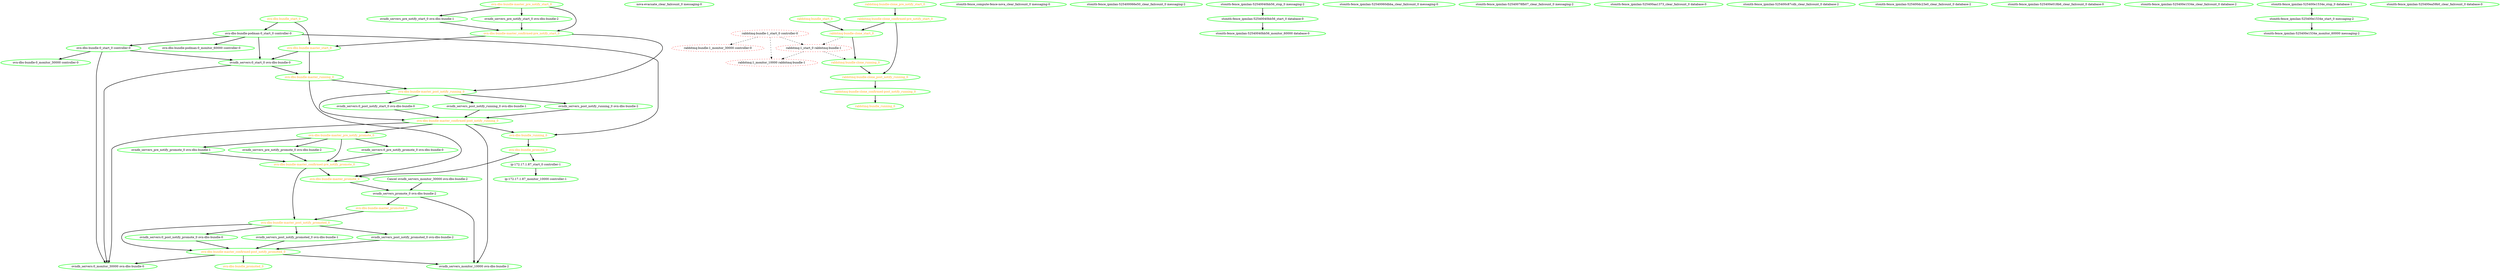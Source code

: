  digraph "g" {
"Cancel ovndb_servers_monitor_30000 ovn-dbs-bundle-2" -> "ovndb_servers_promote_0 ovn-dbs-bundle-2" [ style = bold]
"Cancel ovndb_servers_monitor_30000 ovn-dbs-bundle-2" [ style=bold color="green" fontcolor="black"]
"ip-172.17.1.87_monitor_10000 controller-1" [ style=bold color="green" fontcolor="black"]
"ip-172.17.1.87_start_0 controller-1" -> "ip-172.17.1.87_monitor_10000 controller-1" [ style = bold]
"ip-172.17.1.87_start_0 controller-1" [ style=bold color="green" fontcolor="black"]
"nova-evacuate_clear_failcount_0 messaging-0" [ style=bold color="green" fontcolor="black"]
"ovn-dbs-bundle-0_monitor_30000 controller-0" [ style=bold color="green" fontcolor="black"]
"ovn-dbs-bundle-0_start_0 controller-0" -> "ovn-dbs-bundle-0_monitor_30000 controller-0" [ style = bold]
"ovn-dbs-bundle-0_start_0 controller-0" -> "ovndb_servers:0_monitor_30000 ovn-dbs-bundle-0" [ style = bold]
"ovn-dbs-bundle-0_start_0 controller-0" -> "ovndb_servers:0_start_0 ovn-dbs-bundle-0" [ style = bold]
"ovn-dbs-bundle-0_start_0 controller-0" [ style=bold color="green" fontcolor="black"]
"ovn-dbs-bundle-master_confirmed-post_notify_promoted_0" -> "ovn-dbs-bundle_promoted_0" [ style = bold]
"ovn-dbs-bundle-master_confirmed-post_notify_promoted_0" -> "ovndb_servers:0_monitor_30000 ovn-dbs-bundle-0" [ style = bold]
"ovn-dbs-bundle-master_confirmed-post_notify_promoted_0" -> "ovndb_servers_monitor_10000 ovn-dbs-bundle-2" [ style = bold]
"ovn-dbs-bundle-master_confirmed-post_notify_promoted_0" [ style=bold color="green" fontcolor="orange"]
"ovn-dbs-bundle-master_confirmed-post_notify_running_0" -> "ovn-dbs-bundle-master_pre_notify_promote_0" [ style = bold]
"ovn-dbs-bundle-master_confirmed-post_notify_running_0" -> "ovn-dbs-bundle_running_0" [ style = bold]
"ovn-dbs-bundle-master_confirmed-post_notify_running_0" -> "ovndb_servers:0_monitor_30000 ovn-dbs-bundle-0" [ style = bold]
"ovn-dbs-bundle-master_confirmed-post_notify_running_0" -> "ovndb_servers_monitor_10000 ovn-dbs-bundle-2" [ style = bold]
"ovn-dbs-bundle-master_confirmed-post_notify_running_0" [ style=bold color="green" fontcolor="orange"]
"ovn-dbs-bundle-master_confirmed-pre_notify_promote_0" -> "ovn-dbs-bundle-master_post_notify_promoted_0" [ style = bold]
"ovn-dbs-bundle-master_confirmed-pre_notify_promote_0" -> "ovn-dbs-bundle-master_promote_0" [ style = bold]
"ovn-dbs-bundle-master_confirmed-pre_notify_promote_0" [ style=bold color="green" fontcolor="orange"]
"ovn-dbs-bundle-master_confirmed-pre_notify_start_0" -> "ovn-dbs-bundle-master_post_notify_running_0" [ style = bold]
"ovn-dbs-bundle-master_confirmed-pre_notify_start_0" -> "ovn-dbs-bundle-master_start_0" [ style = bold]
"ovn-dbs-bundle-master_confirmed-pre_notify_start_0" [ style=bold color="green" fontcolor="orange"]
"ovn-dbs-bundle-master_post_notify_promoted_0" -> "ovn-dbs-bundle-master_confirmed-post_notify_promoted_0" [ style = bold]
"ovn-dbs-bundle-master_post_notify_promoted_0" -> "ovndb_servers:0_post_notify_promote_0 ovn-dbs-bundle-0" [ style = bold]
"ovn-dbs-bundle-master_post_notify_promoted_0" -> "ovndb_servers_post_notify_promoted_0 ovn-dbs-bundle-1" [ style = bold]
"ovn-dbs-bundle-master_post_notify_promoted_0" -> "ovndb_servers_post_notify_promoted_0 ovn-dbs-bundle-2" [ style = bold]
"ovn-dbs-bundle-master_post_notify_promoted_0" [ style=bold color="green" fontcolor="orange"]
"ovn-dbs-bundle-master_post_notify_running_0" -> "ovn-dbs-bundle-master_confirmed-post_notify_running_0" [ style = bold]
"ovn-dbs-bundle-master_post_notify_running_0" -> "ovndb_servers:0_post_notify_start_0 ovn-dbs-bundle-0" [ style = bold]
"ovn-dbs-bundle-master_post_notify_running_0" -> "ovndb_servers_post_notify_running_0 ovn-dbs-bundle-1" [ style = bold]
"ovn-dbs-bundle-master_post_notify_running_0" -> "ovndb_servers_post_notify_running_0 ovn-dbs-bundle-2" [ style = bold]
"ovn-dbs-bundle-master_post_notify_running_0" [ style=bold color="green" fontcolor="orange"]
"ovn-dbs-bundle-master_pre_notify_promote_0" -> "ovn-dbs-bundle-master_confirmed-pre_notify_promote_0" [ style = bold]
"ovn-dbs-bundle-master_pre_notify_promote_0" -> "ovndb_servers:0_pre_notify_promote_0 ovn-dbs-bundle-0" [ style = bold]
"ovn-dbs-bundle-master_pre_notify_promote_0" -> "ovndb_servers_pre_notify_promote_0 ovn-dbs-bundle-1" [ style = bold]
"ovn-dbs-bundle-master_pre_notify_promote_0" -> "ovndb_servers_pre_notify_promote_0 ovn-dbs-bundle-2" [ style = bold]
"ovn-dbs-bundle-master_pre_notify_promote_0" [ style=bold color="green" fontcolor="orange"]
"ovn-dbs-bundle-master_pre_notify_start_0" -> "ovn-dbs-bundle-master_confirmed-pre_notify_start_0" [ style = bold]
"ovn-dbs-bundle-master_pre_notify_start_0" -> "ovndb_servers_pre_notify_start_0 ovn-dbs-bundle-1" [ style = bold]
"ovn-dbs-bundle-master_pre_notify_start_0" -> "ovndb_servers_pre_notify_start_0 ovn-dbs-bundle-2" [ style = bold]
"ovn-dbs-bundle-master_pre_notify_start_0" [ style=bold color="green" fontcolor="orange"]
"ovn-dbs-bundle-master_promote_0" -> "ovndb_servers_promote_0 ovn-dbs-bundle-2" [ style = bold]
"ovn-dbs-bundle-master_promote_0" [ style=bold color="green" fontcolor="orange"]
"ovn-dbs-bundle-master_promoted_0" -> "ovn-dbs-bundle-master_post_notify_promoted_0" [ style = bold]
"ovn-dbs-bundle-master_promoted_0" [ style=bold color="green" fontcolor="orange"]
"ovn-dbs-bundle-master_running_0" -> "ovn-dbs-bundle-master_post_notify_running_0" [ style = bold]
"ovn-dbs-bundle-master_running_0" -> "ovn-dbs-bundle-master_promote_0" [ style = bold]
"ovn-dbs-bundle-master_running_0" [ style=bold color="green" fontcolor="orange"]
"ovn-dbs-bundle-master_start_0" -> "ovn-dbs-bundle-master_running_0" [ style = bold]
"ovn-dbs-bundle-master_start_0" -> "ovndb_servers:0_start_0 ovn-dbs-bundle-0" [ style = bold]
"ovn-dbs-bundle-master_start_0" [ style=bold color="green" fontcolor="orange"]
"ovn-dbs-bundle-podman-0_monitor_60000 controller-0" [ style=bold color="green" fontcolor="black"]
"ovn-dbs-bundle-podman-0_start_0 controller-0" -> "ovn-dbs-bundle-0_start_0 controller-0" [ style = bold]
"ovn-dbs-bundle-podman-0_start_0 controller-0" -> "ovn-dbs-bundle-podman-0_monitor_60000 controller-0" [ style = bold]
"ovn-dbs-bundle-podman-0_start_0 controller-0" -> "ovn-dbs-bundle_running_0" [ style = bold]
"ovn-dbs-bundle-podman-0_start_0 controller-0" -> "ovndb_servers:0_start_0 ovn-dbs-bundle-0" [ style = bold]
"ovn-dbs-bundle-podman-0_start_0 controller-0" [ style=bold color="green" fontcolor="black"]
"ovn-dbs-bundle_promote_0" -> "ip-172.17.1.87_start_0 controller-1" [ style = bold]
"ovn-dbs-bundle_promote_0" -> "ovn-dbs-bundle-master_promote_0" [ style = bold]
"ovn-dbs-bundle_promote_0" [ style=bold color="green" fontcolor="orange"]
"ovn-dbs-bundle_promoted_0" [ style=bold color="green" fontcolor="orange"]
"ovn-dbs-bundle_running_0" -> "ovn-dbs-bundle_promote_0" [ style = bold]
"ovn-dbs-bundle_running_0" [ style=bold color="green" fontcolor="orange"]
"ovn-dbs-bundle_start_0" -> "ovn-dbs-bundle-master_start_0" [ style = bold]
"ovn-dbs-bundle_start_0" -> "ovn-dbs-bundle-podman-0_start_0 controller-0" [ style = bold]
"ovn-dbs-bundle_start_0" [ style=bold color="green" fontcolor="orange"]
"ovndb_servers:0_monitor_30000 ovn-dbs-bundle-0" [ style=bold color="green" fontcolor="black"]
"ovndb_servers:0_post_notify_promote_0 ovn-dbs-bundle-0" -> "ovn-dbs-bundle-master_confirmed-post_notify_promoted_0" [ style = bold]
"ovndb_servers:0_post_notify_promote_0 ovn-dbs-bundle-0" [ style=bold color="green" fontcolor="black"]
"ovndb_servers:0_post_notify_start_0 ovn-dbs-bundle-0" -> "ovn-dbs-bundle-master_confirmed-post_notify_running_0" [ style = bold]
"ovndb_servers:0_post_notify_start_0 ovn-dbs-bundle-0" [ style=bold color="green" fontcolor="black"]
"ovndb_servers:0_pre_notify_promote_0 ovn-dbs-bundle-0" -> "ovn-dbs-bundle-master_confirmed-pre_notify_promote_0" [ style = bold]
"ovndb_servers:0_pre_notify_promote_0 ovn-dbs-bundle-0" [ style=bold color="green" fontcolor="black"]
"ovndb_servers:0_start_0 ovn-dbs-bundle-0" -> "ovn-dbs-bundle-master_running_0" [ style = bold]
"ovndb_servers:0_start_0 ovn-dbs-bundle-0" -> "ovndb_servers:0_monitor_30000 ovn-dbs-bundle-0" [ style = bold]
"ovndb_servers:0_start_0 ovn-dbs-bundle-0" [ style=bold color="green" fontcolor="black"]
"ovndb_servers_monitor_10000 ovn-dbs-bundle-2" [ style=bold color="green" fontcolor="black"]
"ovndb_servers_post_notify_promoted_0 ovn-dbs-bundle-1" -> "ovn-dbs-bundle-master_confirmed-post_notify_promoted_0" [ style = bold]
"ovndb_servers_post_notify_promoted_0 ovn-dbs-bundle-1" [ style=bold color="green" fontcolor="black"]
"ovndb_servers_post_notify_promoted_0 ovn-dbs-bundle-2" -> "ovn-dbs-bundle-master_confirmed-post_notify_promoted_0" [ style = bold]
"ovndb_servers_post_notify_promoted_0 ovn-dbs-bundle-2" [ style=bold color="green" fontcolor="black"]
"ovndb_servers_post_notify_running_0 ovn-dbs-bundle-1" -> "ovn-dbs-bundle-master_confirmed-post_notify_running_0" [ style = bold]
"ovndb_servers_post_notify_running_0 ovn-dbs-bundle-1" [ style=bold color="green" fontcolor="black"]
"ovndb_servers_post_notify_running_0 ovn-dbs-bundle-2" -> "ovn-dbs-bundle-master_confirmed-post_notify_running_0" [ style = bold]
"ovndb_servers_post_notify_running_0 ovn-dbs-bundle-2" [ style=bold color="green" fontcolor="black"]
"ovndb_servers_pre_notify_promote_0 ovn-dbs-bundle-1" -> "ovn-dbs-bundle-master_confirmed-pre_notify_promote_0" [ style = bold]
"ovndb_servers_pre_notify_promote_0 ovn-dbs-bundle-1" [ style=bold color="green" fontcolor="black"]
"ovndb_servers_pre_notify_promote_0 ovn-dbs-bundle-2" -> "ovn-dbs-bundle-master_confirmed-pre_notify_promote_0" [ style = bold]
"ovndb_servers_pre_notify_promote_0 ovn-dbs-bundle-2" [ style=bold color="green" fontcolor="black"]
"ovndb_servers_pre_notify_start_0 ovn-dbs-bundle-1" -> "ovn-dbs-bundle-master_confirmed-pre_notify_start_0" [ style = bold]
"ovndb_servers_pre_notify_start_0 ovn-dbs-bundle-1" [ style=bold color="green" fontcolor="black"]
"ovndb_servers_pre_notify_start_0 ovn-dbs-bundle-2" -> "ovn-dbs-bundle-master_confirmed-pre_notify_start_0" [ style = bold]
"ovndb_servers_pre_notify_start_0 ovn-dbs-bundle-2" [ style=bold color="green" fontcolor="black"]
"ovndb_servers_promote_0 ovn-dbs-bundle-2" -> "ovn-dbs-bundle-master_promoted_0" [ style = bold]
"ovndb_servers_promote_0 ovn-dbs-bundle-2" -> "ovndb_servers_monitor_10000 ovn-dbs-bundle-2" [ style = bold]
"ovndb_servers_promote_0 ovn-dbs-bundle-2" [ style=bold color="green" fontcolor="black"]
"rabbitmq-bundle-1_monitor_30000 controller-0" [ style=dashed color="red" fontcolor="black"]
"rabbitmq-bundle-1_start_0 controller-0" -> "rabbitmq-bundle-1_monitor_30000 controller-0" [ style = dashed]
"rabbitmq-bundle-1_start_0 controller-0" -> "rabbitmq:1_monitor_10000 rabbitmq-bundle-1" [ style = dashed]
"rabbitmq-bundle-1_start_0 controller-0" -> "rabbitmq:1_start_0 rabbitmq-bundle-1" [ style = dashed]
"rabbitmq-bundle-1_start_0 controller-0" [ style=dashed color="red" fontcolor="black"]
"rabbitmq-bundle-clone_confirmed-post_notify_running_0" -> "rabbitmq-bundle_running_0" [ style = bold]
"rabbitmq-bundle-clone_confirmed-post_notify_running_0" [ style=bold color="green" fontcolor="orange"]
"rabbitmq-bundle-clone_confirmed-pre_notify_start_0" -> "rabbitmq-bundle-clone_post_notify_running_0" [ style = bold]
"rabbitmq-bundle-clone_confirmed-pre_notify_start_0" -> "rabbitmq-bundle-clone_start_0" [ style = bold]
"rabbitmq-bundle-clone_confirmed-pre_notify_start_0" [ style=bold color="green" fontcolor="orange"]
"rabbitmq-bundle-clone_post_notify_running_0" -> "rabbitmq-bundle-clone_confirmed-post_notify_running_0" [ style = bold]
"rabbitmq-bundle-clone_post_notify_running_0" [ style=bold color="green" fontcolor="orange"]
"rabbitmq-bundle-clone_pre_notify_start_0" -> "rabbitmq-bundle-clone_confirmed-pre_notify_start_0" [ style = bold]
"rabbitmq-bundle-clone_pre_notify_start_0" [ style=bold color="green" fontcolor="orange"]
"rabbitmq-bundle-clone_running_0" -> "rabbitmq-bundle-clone_post_notify_running_0" [ style = bold]
"rabbitmq-bundle-clone_running_0" [ style=bold color="green" fontcolor="orange"]
"rabbitmq-bundle-clone_start_0" -> "rabbitmq-bundle-clone_running_0" [ style = bold]
"rabbitmq-bundle-clone_start_0" -> "rabbitmq:1_start_0 rabbitmq-bundle-1" [ style = dashed]
"rabbitmq-bundle-clone_start_0" [ style=bold color="green" fontcolor="orange"]
"rabbitmq-bundle_running_0" [ style=bold color="green" fontcolor="orange"]
"rabbitmq-bundle_start_0" -> "rabbitmq-bundle-clone_start_0" [ style = bold]
"rabbitmq-bundle_start_0" [ style=bold color="green" fontcolor="orange"]
"rabbitmq:1_monitor_10000 rabbitmq-bundle-1" [ style=dashed color="red" fontcolor="black"]
"rabbitmq:1_start_0 rabbitmq-bundle-1" -> "rabbitmq-bundle-clone_running_0" [ style = dashed]
"rabbitmq:1_start_0 rabbitmq-bundle-1" -> "rabbitmq:1_monitor_10000 rabbitmq-bundle-1" [ style = dashed]
"rabbitmq:1_start_0 rabbitmq-bundle-1" [ style=dashed color="red" fontcolor="black"]
"stonith-fence_compute-fence-nova_clear_failcount_0 messaging-0" [ style=bold color="green" fontcolor="black"]
"stonith-fence_ipmilan-525400066e50_clear_failcount_0 messaging-2" [ style=bold color="green" fontcolor="black"]
"stonith-fence_ipmilan-52540040bb56_monitor_60000 database-0" [ style=bold color="green" fontcolor="black"]
"stonith-fence_ipmilan-52540040bb56_start_0 database-0" -> "stonith-fence_ipmilan-52540040bb56_monitor_60000 database-0" [ style = bold]
"stonith-fence_ipmilan-52540040bb56_start_0 database-0" [ style=bold color="green" fontcolor="black"]
"stonith-fence_ipmilan-52540040bb56_stop_0 messaging-2" -> "stonith-fence_ipmilan-52540040bb56_start_0 database-0" [ style = bold]
"stonith-fence_ipmilan-52540040bb56_stop_0 messaging-2" [ style=bold color="green" fontcolor="black"]
"stonith-fence_ipmilan-52540060dbba_clear_failcount_0 messaging-0" [ style=bold color="green" fontcolor="black"]
"stonith-fence_ipmilan-52540078fb07_clear_failcount_0 messaging-2" [ style=bold color="green" fontcolor="black"]
"stonith-fence_ipmilan-525400aa1373_clear_failcount_0 database-0" [ style=bold color="green" fontcolor="black"]
"stonith-fence_ipmilan-525400c87cdb_clear_failcount_0 database-2" [ style=bold color="green" fontcolor="black"]
"stonith-fence_ipmilan-525400dc23e0_clear_failcount_0 database-2" [ style=bold color="green" fontcolor="black"]
"stonith-fence_ipmilan-525400e018b6_clear_failcount_0 database-0" [ style=bold color="green" fontcolor="black"]
"stonith-fence_ipmilan-525400e1534e_clear_failcount_0 database-2" [ style=bold color="green" fontcolor="black"]
"stonith-fence_ipmilan-525400e1534e_monitor_60000 messaging-2" [ style=bold color="green" fontcolor="black"]
"stonith-fence_ipmilan-525400e1534e_start_0 messaging-2" -> "stonith-fence_ipmilan-525400e1534e_monitor_60000 messaging-2" [ style = bold]
"stonith-fence_ipmilan-525400e1534e_start_0 messaging-2" [ style=bold color="green" fontcolor="black"]
"stonith-fence_ipmilan-525400e1534e_stop_0 database-1" -> "stonith-fence_ipmilan-525400e1534e_start_0 messaging-2" [ style = bold]
"stonith-fence_ipmilan-525400e1534e_stop_0 database-1" [ style=bold color="green" fontcolor="black"]
"stonith-fence_ipmilan-525400ea59b0_clear_failcount_0 database-0" [ style=bold color="green" fontcolor="black"]
}
